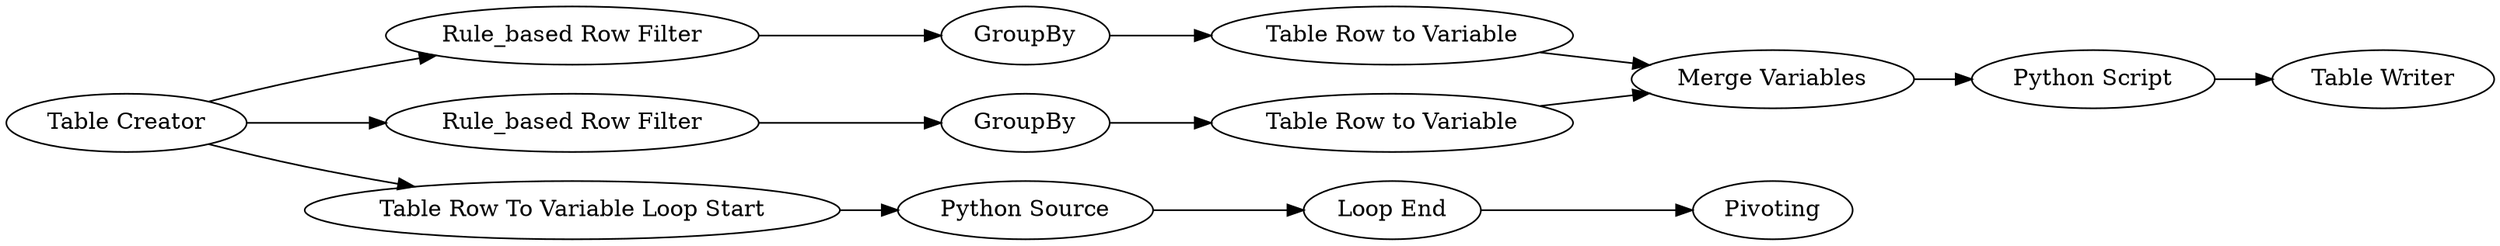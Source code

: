 digraph {
	"-8990608715804390857_173" [label="Merge Variables"]
	"-8990608715804390857_169" [label="Rule_based Row Filter"]
	"-8990608715804390857_167" [label="Rule_based Row Filter"]
	"-8990608715804390857_161" [label="Table Row To Variable Loop Start"]
	"-8990608715804390857_160" [label="Python Source"]
	"-8990608715804390857_174" [label="Table Row to Variable"]
	"-8990608715804390857_165" [label="Python Script"]
	"-8990608715804390857_162" [label="Table Creator"]
	"-8990608715804390857_170" [label=GroupBy]
	"-8990608715804390857_163" [label="Loop End"]
	"-8990608715804390857_166" [label=GroupBy]
	"-8990608715804390857_164" [label=Pivoting]
	"-8990608715804390857_172" [label="Table Row to Variable"]
	"-8990608715804390857_2117" [label="Table Writer"]
	"-8990608715804390857_167" -> "-8990608715804390857_166"
	"-8990608715804390857_174" -> "-8990608715804390857_173"
	"-8990608715804390857_173" -> "-8990608715804390857_165"
	"-8990608715804390857_160" -> "-8990608715804390857_163"
	"-8990608715804390857_162" -> "-8990608715804390857_161"
	"-8990608715804390857_161" -> "-8990608715804390857_160"
	"-8990608715804390857_170" -> "-8990608715804390857_174"
	"-8990608715804390857_166" -> "-8990608715804390857_172"
	"-8990608715804390857_162" -> "-8990608715804390857_169"
	"-8990608715804390857_163" -> "-8990608715804390857_164"
	"-8990608715804390857_165" -> "-8990608715804390857_2117"
	"-8990608715804390857_172" -> "-8990608715804390857_173"
	"-8990608715804390857_169" -> "-8990608715804390857_170"
	"-8990608715804390857_162" -> "-8990608715804390857_167"
	rankdir=LR
}
